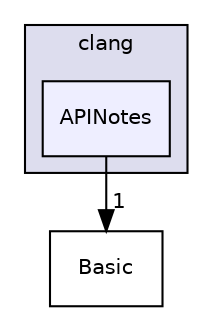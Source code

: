 digraph "include/clang/APINotes" {
  bgcolor=transparent;
  compound=true
  node [ fontsize="10", fontname="Helvetica"];
  edge [ labelfontsize="10", labelfontname="Helvetica"];
  subgraph clusterdir_7c3366c0dfc05dfe1380b9a1e2bf7190 {
    graph [ bgcolor="#ddddee", pencolor="black", label="clang" fontname="Helvetica", fontsize="10", URL="dir_7c3366c0dfc05dfe1380b9a1e2bf7190.html"]
  dir_5c02949e48bc0d702d8f7e4966e7b0c7 [shape=box, label="APINotes", style="filled", fillcolor="#eeeeff", pencolor="black", URL="dir_5c02949e48bc0d702d8f7e4966e7b0c7.html"];
  }
  dir_a004adf44f176e430fc6c2b869b0fb57 [shape=box label="Basic" URL="dir_a004adf44f176e430fc6c2b869b0fb57.html"];
  dir_5c02949e48bc0d702d8f7e4966e7b0c7->dir_a004adf44f176e430fc6c2b869b0fb57 [headlabel="1", labeldistance=1.5 headhref="dir_000010_000014.html"];
}
